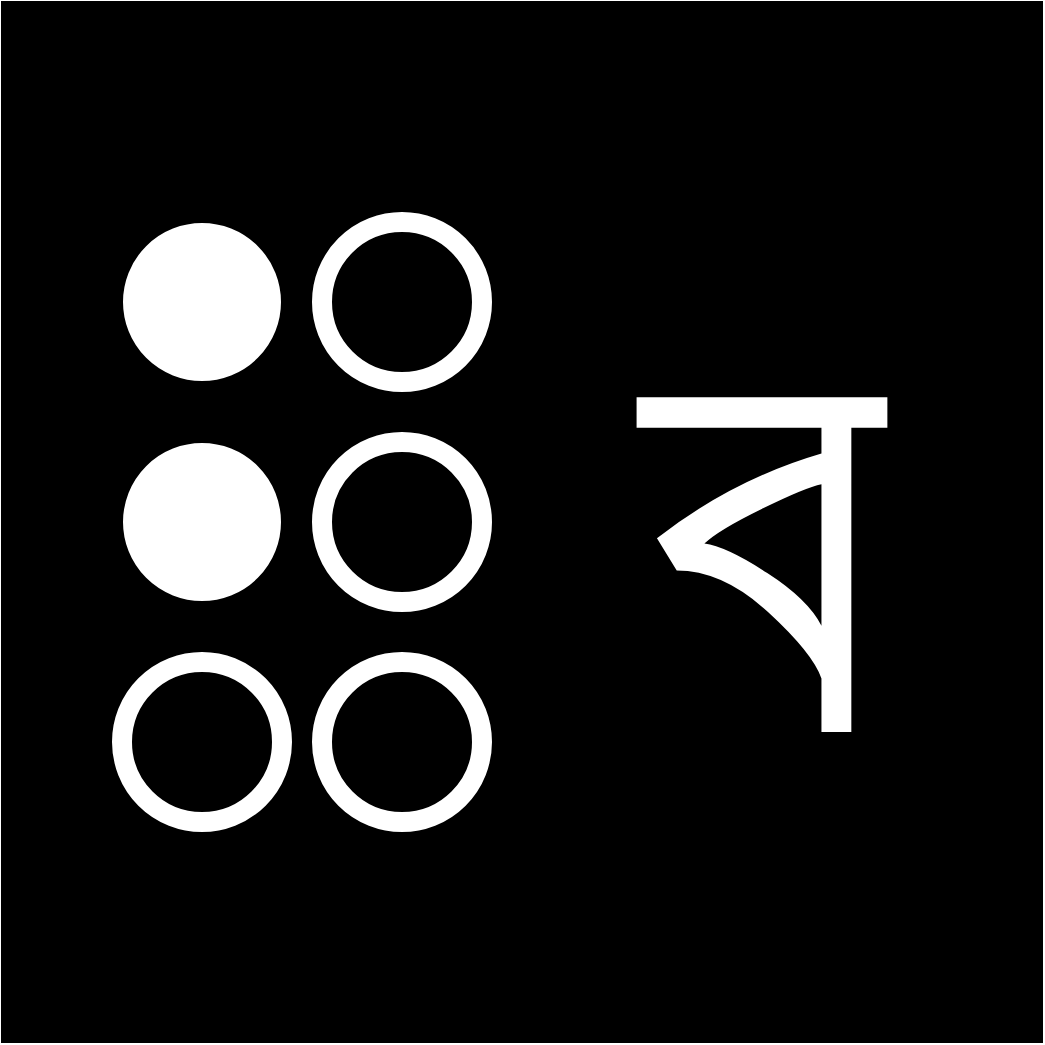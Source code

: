 <mxfile version="10.8.0" type="device"><diagram id="XXa3Y1BWoL90ySxVUKiz" name="Page-1"><mxGraphModel dx="840" dy="484" grid="1" gridSize="10" guides="1" tooltips="1" connect="1" arrows="1" fold="1" page="1" pageScale="1" pageWidth="850" pageHeight="1100" math="0" shadow="0"><root><mxCell id="0"/><mxCell id="1" parent="0"/><mxCell id="K53itei20rjwKCh3di9q-1" value="" style="rounded=0;whiteSpace=wrap;html=1;fillColor=#000000;" parent="1" vertex="1"><mxGeometry x="160" y="120" width="520" height="520" as="geometry"/></mxCell><mxCell id="K53itei20rjwKCh3di9q-2" value="&lt;span&gt;&lt;font style=&quot;font-size: 300px&quot; color=&quot;#ffffff&quot;&gt;ব&lt;/font&gt;&lt;/span&gt;" style="rounded=0;whiteSpace=wrap;html=1;fillColor=#000000;" parent="1" vertex="1"><mxGeometry x="480" y="160" width="120" height="440" as="geometry"/></mxCell><mxCell id="K53itei20rjwKCh3di9q-12" value="" style="group" parent="1" vertex="1" connectable="0"><mxGeometry x="220" y="230" width="180" height="300" as="geometry"/></mxCell><mxCell id="K53itei20rjwKCh3di9q-3" value="" style="ellipse;whiteSpace=wrap;html=1;fillColor=#FFFFFF;" parent="K53itei20rjwKCh3di9q-12" vertex="1"><mxGeometry width="80" height="80" as="geometry"/></mxCell><mxCell id="K53itei20rjwKCh3di9q-4" value="" style="ellipse;whiteSpace=wrap;html=1;fillColor=#FFFFFF;" parent="K53itei20rjwKCh3di9q-12" vertex="1"><mxGeometry y="110" width="80" height="80" as="geometry"/></mxCell><mxCell id="K53itei20rjwKCh3di9q-5" value="" style="ellipse;whiteSpace=wrap;html=1;fillColor=#000000;strokeWidth=10;strokeColor=#FFFFFF;" parent="K53itei20rjwKCh3di9q-12" vertex="1"><mxGeometry y="220" width="80" height="80" as="geometry"/></mxCell><mxCell id="K53itei20rjwKCh3di9q-9" value="" style="ellipse;whiteSpace=wrap;html=1;fillColor=#000000;strokeWidth=10;strokeColor=#FFFFFF;" parent="K53itei20rjwKCh3di9q-12" vertex="1"><mxGeometry x="100" y="220" width="80" height="80" as="geometry"/></mxCell><mxCell id="K53itei20rjwKCh3di9q-10" value="" style="ellipse;whiteSpace=wrap;html=1;fillColor=#000000;strokeWidth=10;strokeColor=#FFFFFF;" parent="K53itei20rjwKCh3di9q-12" vertex="1"><mxGeometry x="100" y="110" width="80" height="80" as="geometry"/></mxCell><mxCell id="K53itei20rjwKCh3di9q-11" value="" style="ellipse;whiteSpace=wrap;html=1;fillColor=#000000;strokeWidth=10;strokeColor=#FFFFFF;" parent="K53itei20rjwKCh3di9q-12" vertex="1"><mxGeometry x="100" width="80" height="80" as="geometry"/></mxCell></root></mxGraphModel></diagram></mxfile>